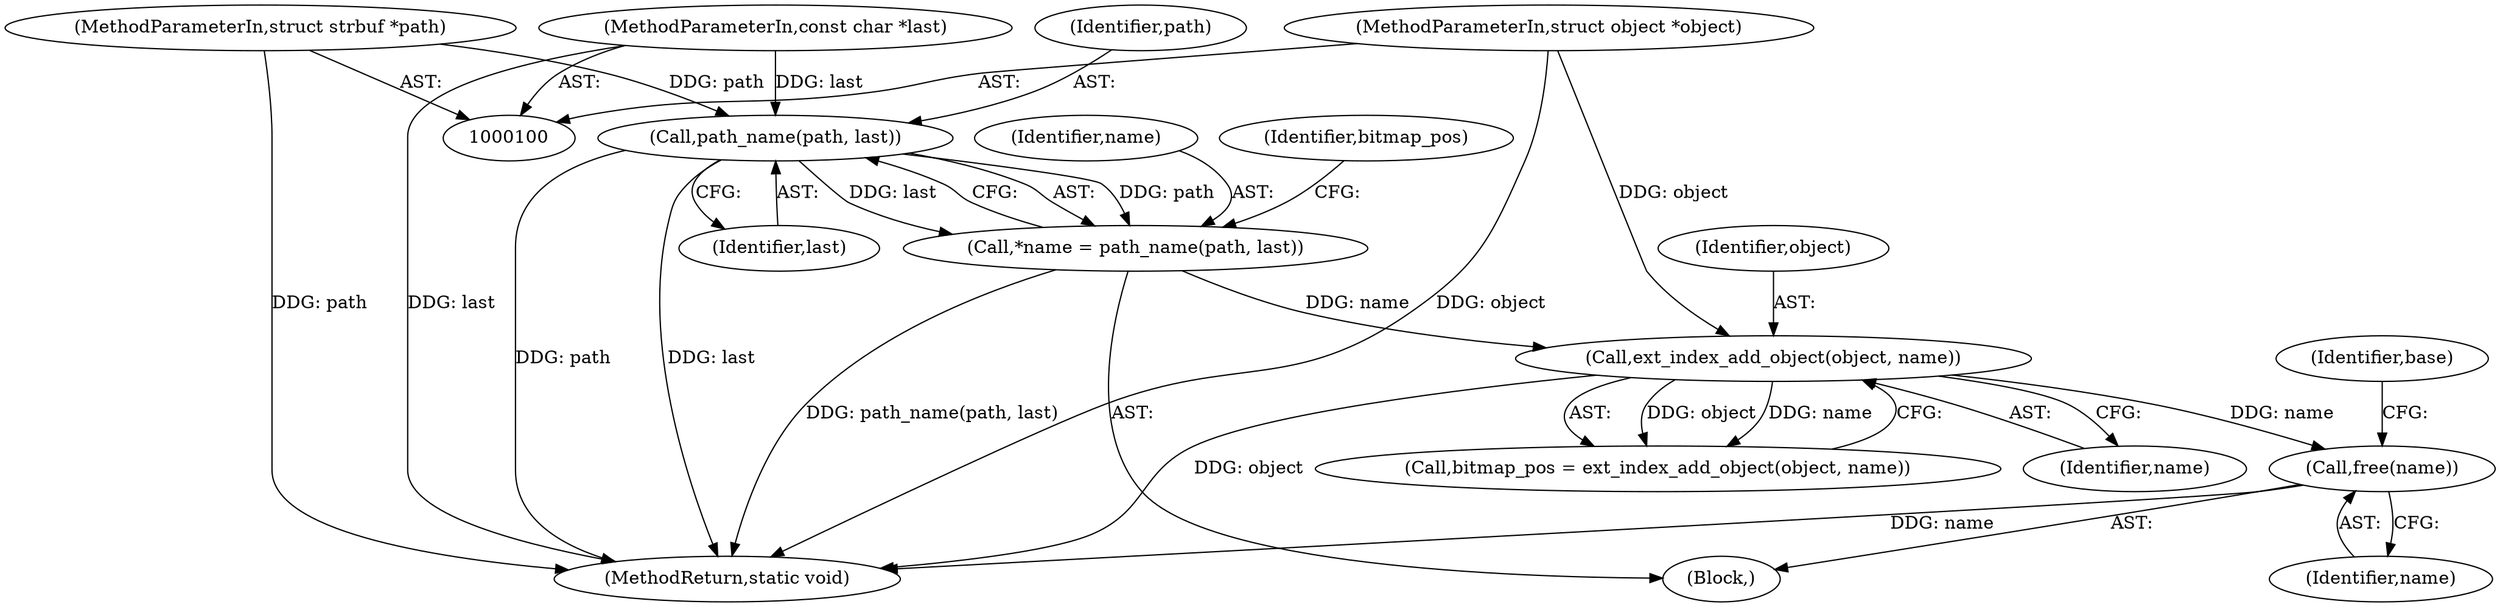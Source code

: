 digraph "1_git_de1e67d0703894cb6ea782e36abb63976ab07e60_7@API" {
"1000135" [label="(Call,free(name))"];
"1000132" [label="(Call,ext_index_add_object(object, name))"];
"1000101" [label="(MethodParameterIn,struct object *object)"];
"1000125" [label="(Call,*name = path_name(path, last))"];
"1000127" [label="(Call,path_name(path, last))"];
"1000102" [label="(MethodParameterIn,struct strbuf *path)"];
"1000103" [label="(MethodParameterIn,const char *last)"];
"1000136" [label="(Identifier,name)"];
"1000131" [label="(Identifier,bitmap_pos)"];
"1000130" [label="(Call,bitmap_pos = ext_index_add_object(object, name))"];
"1000134" [label="(Identifier,name)"];
"1000129" [label="(Identifier,last)"];
"1000127" [label="(Call,path_name(path, last))"];
"1000128" [label="(Identifier,path)"];
"1000103" [label="(MethodParameterIn,const char *last)"];
"1000125" [label="(Call,*name = path_name(path, last))"];
"1000138" [label="(Identifier,base)"];
"1000140" [label="(MethodReturn,static void)"];
"1000133" [label="(Identifier,object)"];
"1000126" [label="(Identifier,name)"];
"1000132" [label="(Call,ext_index_add_object(object, name))"];
"1000135" [label="(Call,free(name))"];
"1000102" [label="(MethodParameterIn,struct strbuf *path)"];
"1000123" [label="(Block,)"];
"1000101" [label="(MethodParameterIn,struct object *object)"];
"1000135" -> "1000123"  [label="AST: "];
"1000135" -> "1000136"  [label="CFG: "];
"1000136" -> "1000135"  [label="AST: "];
"1000138" -> "1000135"  [label="CFG: "];
"1000135" -> "1000140"  [label="DDG: name"];
"1000132" -> "1000135"  [label="DDG: name"];
"1000132" -> "1000130"  [label="AST: "];
"1000132" -> "1000134"  [label="CFG: "];
"1000133" -> "1000132"  [label="AST: "];
"1000134" -> "1000132"  [label="AST: "];
"1000130" -> "1000132"  [label="CFG: "];
"1000132" -> "1000140"  [label="DDG: object"];
"1000132" -> "1000130"  [label="DDG: object"];
"1000132" -> "1000130"  [label="DDG: name"];
"1000101" -> "1000132"  [label="DDG: object"];
"1000125" -> "1000132"  [label="DDG: name"];
"1000101" -> "1000100"  [label="AST: "];
"1000101" -> "1000140"  [label="DDG: object"];
"1000125" -> "1000123"  [label="AST: "];
"1000125" -> "1000127"  [label="CFG: "];
"1000126" -> "1000125"  [label="AST: "];
"1000127" -> "1000125"  [label="AST: "];
"1000131" -> "1000125"  [label="CFG: "];
"1000125" -> "1000140"  [label="DDG: path_name(path, last)"];
"1000127" -> "1000125"  [label="DDG: path"];
"1000127" -> "1000125"  [label="DDG: last"];
"1000127" -> "1000129"  [label="CFG: "];
"1000128" -> "1000127"  [label="AST: "];
"1000129" -> "1000127"  [label="AST: "];
"1000127" -> "1000140"  [label="DDG: last"];
"1000127" -> "1000140"  [label="DDG: path"];
"1000102" -> "1000127"  [label="DDG: path"];
"1000103" -> "1000127"  [label="DDG: last"];
"1000102" -> "1000100"  [label="AST: "];
"1000102" -> "1000140"  [label="DDG: path"];
"1000103" -> "1000100"  [label="AST: "];
"1000103" -> "1000140"  [label="DDG: last"];
}

